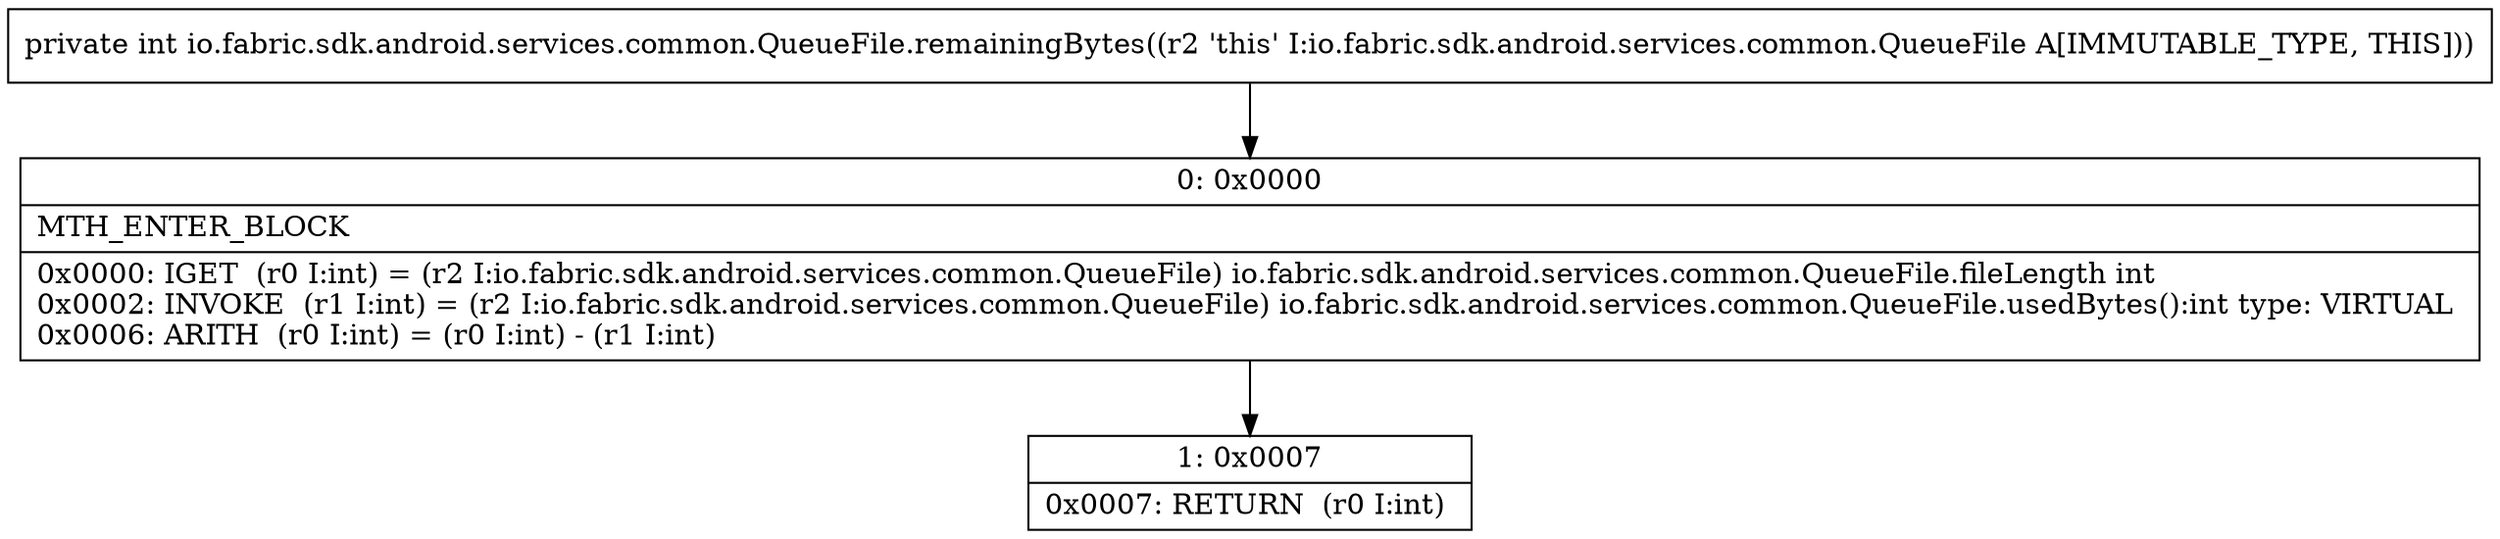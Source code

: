 digraph "CFG forio.fabric.sdk.android.services.common.QueueFile.remainingBytes()I" {
Node_0 [shape=record,label="{0\:\ 0x0000|MTH_ENTER_BLOCK\l|0x0000: IGET  (r0 I:int) = (r2 I:io.fabric.sdk.android.services.common.QueueFile) io.fabric.sdk.android.services.common.QueueFile.fileLength int \l0x0002: INVOKE  (r1 I:int) = (r2 I:io.fabric.sdk.android.services.common.QueueFile) io.fabric.sdk.android.services.common.QueueFile.usedBytes():int type: VIRTUAL \l0x0006: ARITH  (r0 I:int) = (r0 I:int) \- (r1 I:int) \l}"];
Node_1 [shape=record,label="{1\:\ 0x0007|0x0007: RETURN  (r0 I:int) \l}"];
MethodNode[shape=record,label="{private int io.fabric.sdk.android.services.common.QueueFile.remainingBytes((r2 'this' I:io.fabric.sdk.android.services.common.QueueFile A[IMMUTABLE_TYPE, THIS])) }"];
MethodNode -> Node_0;
Node_0 -> Node_1;
}

